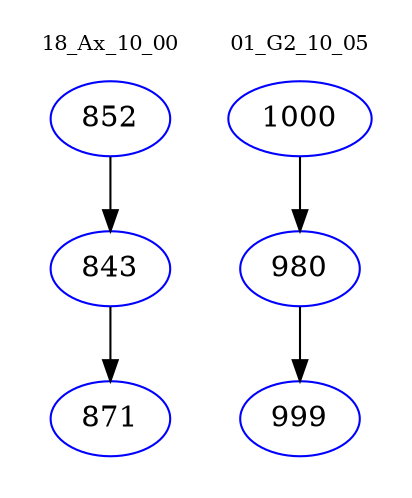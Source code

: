 digraph{
subgraph cluster_0 {
color = white
label = "18_Ax_10_00";
fontsize=10;
T0_852 [label="852", color="blue"]
T0_852 -> T0_843 [color="black"]
T0_843 [label="843", color="blue"]
T0_843 -> T0_871 [color="black"]
T0_871 [label="871", color="blue"]
}
subgraph cluster_1 {
color = white
label = "01_G2_10_05";
fontsize=10;
T1_1000 [label="1000", color="blue"]
T1_1000 -> T1_980 [color="black"]
T1_980 [label="980", color="blue"]
T1_980 -> T1_999 [color="black"]
T1_999 [label="999", color="blue"]
}
}
